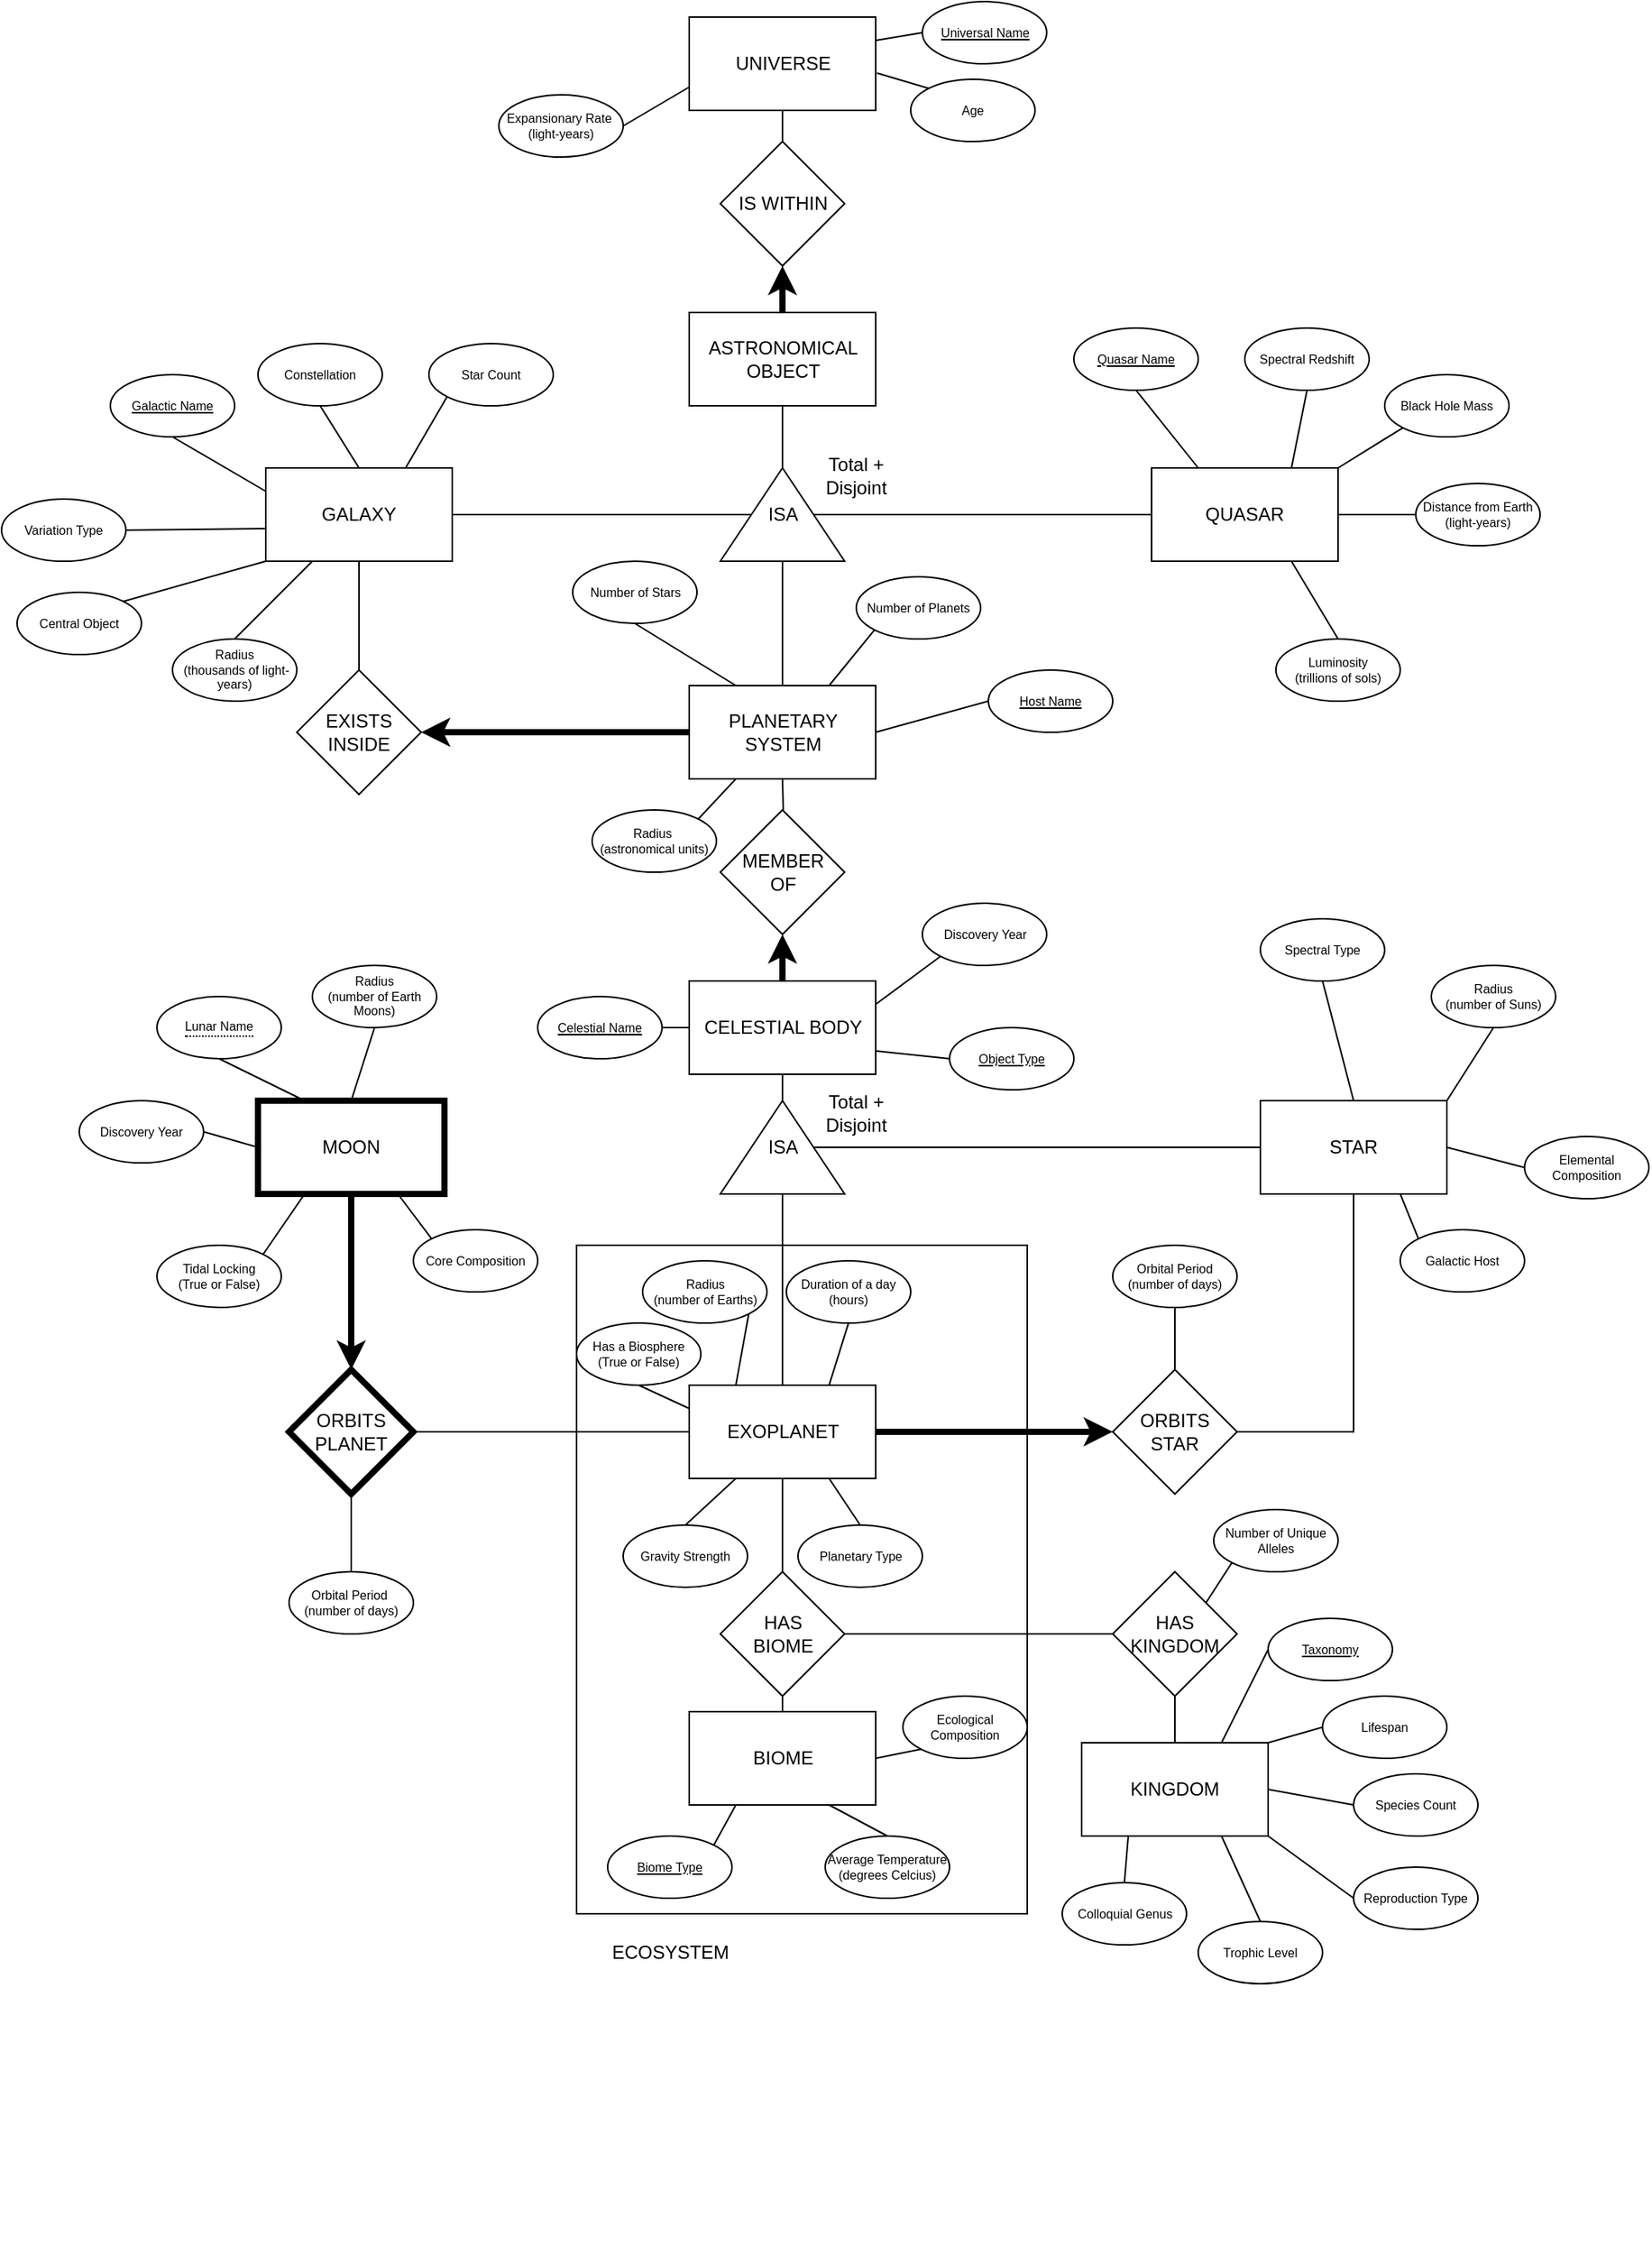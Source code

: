 <mxfile version="26.0.16">
  <diagram id="R2lEEEUBdFMjLlhIrx00" name="Page-1">
    <mxGraphModel dx="1221" dy="1168" grid="1" gridSize="10" guides="1" tooltips="1" connect="1" arrows="1" fold="1" page="1" pageScale="1" pageWidth="850" pageHeight="1100" math="0" shadow="0" extFonts="Permanent Marker^https://fonts.googleapis.com/css?family=Permanent+Marker">
      <root>
        <mxCell id="0" />
        <mxCell id="1" parent="0" />
        <mxCell id="1VaoVHeP2MTb9diUtBoy-65" value="" style="rounded=0;whiteSpace=wrap;html=1;fillColor=none;" parent="1" vertex="1">
          <mxGeometry x="440" y="800" width="290" height="430" as="geometry" />
        </mxCell>
        <mxCell id="3_3b8tCCSucJhdSfP9AF-27" value="PLANETARY SYSTEM" style="rounded=0;whiteSpace=wrap;html=1;" parent="1" vertex="1">
          <mxGeometry x="512.5" y="440" width="120" height="60" as="geometry" />
        </mxCell>
        <mxCell id="3_3b8tCCSucJhdSfP9AF-43" value="CELESTIAL BODY" style="rounded=0;whiteSpace=wrap;html=1;" parent="1" vertex="1">
          <mxGeometry x="512.5" y="630" width="120" height="60" as="geometry" />
        </mxCell>
        <mxCell id="3_3b8tCCSucJhdSfP9AF-45" value="ISA" style="triangle;whiteSpace=wrap;html=1;direction=north;" parent="1" vertex="1">
          <mxGeometry x="532.5" y="707" width="80" height="60" as="geometry" />
        </mxCell>
        <mxCell id="3_3b8tCCSucJhdSfP9AF-48" value="STAR" style="rounded=0;whiteSpace=wrap;html=1;" parent="1" vertex="1">
          <mxGeometry x="880" y="707" width="120" height="60" as="geometry" />
        </mxCell>
        <mxCell id="1VaoVHeP2MTb9diUtBoy-10" style="edgeStyle=orthogonalEdgeStyle;rounded=0;orthogonalLoop=1;jettySize=auto;html=1;exitX=1;exitY=0.5;exitDx=0;exitDy=0;entryX=0;entryY=0.5;entryDx=0;entryDy=0;strokeWidth=4;" parent="1" source="3_3b8tCCSucJhdSfP9AF-49" target="3_3b8tCCSucJhdSfP9AF-52" edge="1">
          <mxGeometry relative="1" as="geometry" />
        </mxCell>
        <mxCell id="3_3b8tCCSucJhdSfP9AF-49" value="EXOPLANET" style="rounded=0;whiteSpace=wrap;html=1;strokeWidth=1;" parent="1" vertex="1">
          <mxGeometry x="512.5" y="890" width="120" height="60" as="geometry" />
        </mxCell>
        <mxCell id="3_3b8tCCSucJhdSfP9AF-51" value="" style="endArrow=none;html=1;rounded=0;entryX=0;entryY=0.5;entryDx=0;entryDy=0;exitX=0.5;exitY=1;exitDx=0;exitDy=0;" parent="1" source="3_3b8tCCSucJhdSfP9AF-45" target="3_3b8tCCSucJhdSfP9AF-48" edge="1">
          <mxGeometry width="50" height="50" relative="1" as="geometry">
            <mxPoint x="700" y="960" as="sourcePoint" />
            <mxPoint x="370" y="880" as="targetPoint" />
            <Array as="points" />
          </mxGeometry>
        </mxCell>
        <mxCell id="3_3b8tCCSucJhdSfP9AF-52" value="ORBITS&lt;br&gt;STAR" style="rhombus;whiteSpace=wrap;html=1;strokeWidth=1;" parent="1" vertex="1">
          <mxGeometry x="785" y="880" width="80" height="80" as="geometry" />
        </mxCell>
        <mxCell id="1VaoVHeP2MTb9diUtBoy-9" style="edgeStyle=orthogonalEdgeStyle;rounded=0;orthogonalLoop=1;jettySize=auto;html=1;exitX=0.5;exitY=1;exitDx=0;exitDy=0;entryX=0.5;entryY=0;entryDx=0;entryDy=0;strokeWidth=4;" parent="1" source="3_3b8tCCSucJhdSfP9AF-55" target="3_3b8tCCSucJhdSfP9AF-57" edge="1">
          <mxGeometry relative="1" as="geometry">
            <mxPoint x="495" y="740.0" as="targetPoint" />
          </mxGeometry>
        </mxCell>
        <mxCell id="3_3b8tCCSucJhdSfP9AF-55" value="MOON" style="rounded=0;whiteSpace=wrap;html=1;strokeWidth=4;" parent="1" vertex="1">
          <mxGeometry x="235" y="707" width="120" height="60" as="geometry" />
        </mxCell>
        <mxCell id="3_3b8tCCSucJhdSfP9AF-57" value="ORBITS&lt;br&gt;PLANET" style="rhombus;whiteSpace=wrap;html=1;strokeWidth=4;" parent="1" vertex="1">
          <mxGeometry x="255" y="880" width="80" height="80" as="geometry" />
        </mxCell>
        <mxCell id="3_3b8tCCSucJhdSfP9AF-60" value="" style="endArrow=none;html=1;rounded=0;entryX=0;entryY=0.5;entryDx=0;entryDy=0;exitX=1;exitY=0.5;exitDx=0;exitDy=0;" parent="1" source="3_3b8tCCSucJhdSfP9AF-57" target="3_3b8tCCSucJhdSfP9AF-49" edge="1">
          <mxGeometry width="50" height="50" relative="1" as="geometry">
            <mxPoint x="320" y="1100" as="sourcePoint" />
            <mxPoint x="370" y="1050" as="targetPoint" />
          </mxGeometry>
        </mxCell>
        <mxCell id="3_3b8tCCSucJhdSfP9AF-74" value="BIOME" style="rounded=0;whiteSpace=wrap;html=1;" parent="1" vertex="1">
          <mxGeometry x="512.5" y="1100" width="120" height="60" as="geometry" />
        </mxCell>
        <mxCell id="3_3b8tCCSucJhdSfP9AF-75" value="HAS&lt;br&gt;BIOME" style="rhombus;whiteSpace=wrap;html=1;" parent="1" vertex="1">
          <mxGeometry x="532.5" y="1010" width="80" height="80" as="geometry" />
        </mxCell>
        <mxCell id="3_3b8tCCSucJhdSfP9AF-80" value="" style="endArrow=none;html=1;rounded=0;exitX=0.5;exitY=0;exitDx=0;exitDy=0;entryX=0.75;entryY=1;entryDx=0;entryDy=0;" parent="1" source="1VaoVHeP2MTb9diUtBoy-56" target="3_3b8tCCSucJhdSfP9AF-74" edge="1">
          <mxGeometry width="50" height="50" relative="1" as="geometry">
            <mxPoint x="575" y="1240" as="sourcePoint" />
            <mxPoint x="992.5" y="1390" as="targetPoint" />
          </mxGeometry>
        </mxCell>
        <mxCell id="3_3b8tCCSucJhdSfP9AF-87" value="KINGDOM" style="rounded=0;whiteSpace=wrap;html=1;" parent="1" vertex="1">
          <mxGeometry x="765" y="1120" width="120" height="60" as="geometry" />
        </mxCell>
        <mxCell id="3_3b8tCCSucJhdSfP9AF-108" value="&lt;font style=&quot;line-height: 100%;&quot;&gt;Number of Planets&lt;/font&gt;" style="ellipse;whiteSpace=wrap;html=1;spacing=0;fontSize=8;" parent="1" vertex="1">
          <mxGeometry x="620" y="370" width="80" height="40" as="geometry" />
        </mxCell>
        <mxCell id="3_3b8tCCSucJhdSfP9AF-109" value="&lt;font style=&quot;line-height: 100%;&quot;&gt;Number of Stars&lt;/font&gt;" style="ellipse;whiteSpace=wrap;html=1;spacing=0;fontSize=8;" parent="1" vertex="1">
          <mxGeometry x="437.5" y="360" width="80" height="40" as="geometry" />
        </mxCell>
        <mxCell id="3_3b8tCCSucJhdSfP9AF-110" value="&lt;font style=&quot;line-height: 100%;&quot;&gt;Host Name&lt;/font&gt;" style="ellipse;whiteSpace=wrap;html=1;spacing=0;fontSize=8;fontStyle=4" parent="1" vertex="1">
          <mxGeometry x="705" y="430" width="80" height="40" as="geometry" />
        </mxCell>
        <mxCell id="3_3b8tCCSucJhdSfP9AF-112" value="" style="endArrow=none;html=1;rounded=0;entryX=0.5;entryY=1;entryDx=0;entryDy=0;exitX=0.25;exitY=0;exitDx=0;exitDy=0;" parent="1" source="3_3b8tCCSucJhdSfP9AF-27" target="3_3b8tCCSucJhdSfP9AF-109" edge="1">
          <mxGeometry width="50" height="50" relative="1" as="geometry">
            <mxPoint x="790" y="740" as="sourcePoint" />
            <mxPoint x="620" y="790" as="targetPoint" />
          </mxGeometry>
        </mxCell>
        <mxCell id="3_3b8tCCSucJhdSfP9AF-113" value="" style="endArrow=none;html=1;rounded=0;entryX=0;entryY=1;entryDx=0;entryDy=0;exitX=0.75;exitY=0;exitDx=0;exitDy=0;" parent="1" source="3_3b8tCCSucJhdSfP9AF-27" target="3_3b8tCCSucJhdSfP9AF-108" edge="1">
          <mxGeometry width="50" height="50" relative="1" as="geometry">
            <mxPoint x="640" y="464" as="sourcePoint" />
            <mxPoint x="620" y="790" as="targetPoint" />
          </mxGeometry>
        </mxCell>
        <mxCell id="3_3b8tCCSucJhdSfP9AF-114" value="" style="endArrow=none;html=1;rounded=0;entryX=0;entryY=0.5;entryDx=0;entryDy=0;exitX=1;exitY=0.5;exitDx=0;exitDy=0;" parent="1" source="3_3b8tCCSucJhdSfP9AF-27" target="3_3b8tCCSucJhdSfP9AF-110" edge="1">
          <mxGeometry width="50" height="50" relative="1" as="geometry">
            <mxPoint x="570" y="840" as="sourcePoint" />
            <mxPoint x="620" y="790" as="targetPoint" />
          </mxGeometry>
        </mxCell>
        <mxCell id="3_3b8tCCSucJhdSfP9AF-124" value="&lt;font style=&quot;line-height: 100%;&quot;&gt;Spectral Type&lt;/font&gt;" style="ellipse;whiteSpace=wrap;html=1;spacing=0;fontSize=8;" parent="1" vertex="1">
          <mxGeometry x="880" y="590" width="80" height="40" as="geometry" />
        </mxCell>
        <mxCell id="3_3b8tCCSucJhdSfP9AF-127" value="&lt;font style=&quot;line-height: 100%;&quot;&gt;Radius &lt;br&gt;(number of Suns)&lt;/font&gt;" style="ellipse;whiteSpace=wrap;html=1;spacing=0;fontSize=8;" parent="1" vertex="1">
          <mxGeometry x="990" y="620" width="80" height="40" as="geometry" />
        </mxCell>
        <mxCell id="3_3b8tCCSucJhdSfP9AF-130" value="" style="endArrow=none;html=1;rounded=0;entryX=0.75;entryY=1;entryDx=0;entryDy=0;exitX=0.5;exitY=0;exitDx=0;exitDy=0;" parent="1" source="1VaoVHeP2MTb9diUtBoy-26" target="3_3b8tCCSucJhdSfP9AF-49" edge="1">
          <mxGeometry width="50" height="50" relative="1" as="geometry">
            <mxPoint x="700" y="960" as="sourcePoint" />
            <mxPoint x="590" y="1120" as="targetPoint" />
            <Array as="points" />
          </mxGeometry>
        </mxCell>
        <mxCell id="3_3b8tCCSucJhdSfP9AF-134" value="&lt;font style=&quot;line-height: 100%;&quot;&gt;Radius&lt;br&gt;(number of Earths)&lt;/font&gt;" style="ellipse;whiteSpace=wrap;html=1;spacing=0;fontSize=8;" parent="1" vertex="1">
          <mxGeometry x="482.5" y="810" width="80" height="40" as="geometry" />
        </mxCell>
        <mxCell id="3_3b8tCCSucJhdSfP9AF-135" value="" style="endArrow=none;html=1;rounded=0;entryX=1;entryY=1;entryDx=0;entryDy=0;exitX=0.25;exitY=0;exitDx=0;exitDy=0;" parent="1" source="3_3b8tCCSucJhdSfP9AF-49" target="3_3b8tCCSucJhdSfP9AF-134" edge="1">
          <mxGeometry width="50" height="50" relative="1" as="geometry">
            <mxPoint x="540" y="1060" as="sourcePoint" />
            <mxPoint x="590" y="1010" as="targetPoint" />
          </mxGeometry>
        </mxCell>
        <mxCell id="3_3b8tCCSucJhdSfP9AF-137" value="" style="endArrow=none;html=1;rounded=0;entryX=0.5;entryY=0;entryDx=0;entryDy=0;exitX=0.5;exitY=1;exitDx=0;exitDy=0;" parent="1" source="3_3b8tCCSucJhdSfP9AF-57" target="1VaoVHeP2MTb9diUtBoy-53" edge="1">
          <mxGeometry width="50" height="50" relative="1" as="geometry">
            <mxPoint x="540" y="1110" as="sourcePoint" />
            <mxPoint x="295" y="830.0" as="targetPoint" />
          </mxGeometry>
        </mxCell>
        <mxCell id="3_3b8tCCSucJhdSfP9AF-139" value="" style="endArrow=none;html=1;rounded=0;exitX=0.25;exitY=0;exitDx=0;exitDy=0;entryX=0.5;entryY=1;entryDx=0;entryDy=0;" parent="1" source="3_3b8tCCSucJhdSfP9AF-55" target="1VaoVHeP2MTb9diUtBoy-43" edge="1">
          <mxGeometry width="50" height="50" relative="1" as="geometry">
            <mxPoint x="780" y="930" as="sourcePoint" />
            <mxPoint x="410" y="650" as="targetPoint" />
          </mxGeometry>
        </mxCell>
        <mxCell id="3_3b8tCCSucJhdSfP9AF-140" value="Gravity Strength" style="ellipse;whiteSpace=wrap;html=1;spacing=0;fontSize=8;fontStyle=0" parent="1" vertex="1">
          <mxGeometry x="470" y="980" width="80" height="40" as="geometry" />
        </mxCell>
        <mxCell id="3_3b8tCCSucJhdSfP9AF-146" value="&lt;u&gt;Biome Type&lt;/u&gt;" style="ellipse;whiteSpace=wrap;html=1;spacing=0;fontSize=8;" parent="1" vertex="1">
          <mxGeometry x="460" y="1180" width="80" height="40" as="geometry" />
        </mxCell>
        <mxCell id="3_3b8tCCSucJhdSfP9AF-148" value="" style="endArrow=none;html=1;rounded=0;entryX=1;entryY=0;entryDx=0;entryDy=0;exitX=0.25;exitY=1;exitDx=0;exitDy=0;" parent="1" source="3_3b8tCCSucJhdSfP9AF-74" target="3_3b8tCCSucJhdSfP9AF-146" edge="1">
          <mxGeometry width="50" height="50" relative="1" as="geometry">
            <mxPoint x="772.5" y="1290" as="sourcePoint" />
            <mxPoint x="822.5" y="1240" as="targetPoint" />
          </mxGeometry>
        </mxCell>
        <mxCell id="5NAUcizy4VVncjoelG-u-10" style="edgeStyle=orthogonalEdgeStyle;rounded=0;orthogonalLoop=1;jettySize=auto;html=1;exitX=1;exitY=0.5;exitDx=0;exitDy=0;" parent="1" edge="1">
          <mxGeometry relative="1" as="geometry">
            <mxPoint x="525" y="1440" as="targetPoint" />
            <mxPoint x="525" y="1440" as="sourcePoint" />
          </mxGeometry>
        </mxCell>
        <mxCell id="3_3b8tCCSucJhdSfP9AF-155" value="Trophic Level" style="ellipse;whiteSpace=wrap;html=1;spacing=0;fontSize=8;" parent="1" vertex="1">
          <mxGeometry x="840" y="1235" width="80" height="40" as="geometry" />
        </mxCell>
        <mxCell id="3_3b8tCCSucJhdSfP9AF-156" value="" style="endArrow=none;html=1;rounded=0;exitX=0.75;exitY=0;exitDx=0;exitDy=0;entryX=0;entryY=0.5;entryDx=0;entryDy=0;" parent="1" source="3_3b8tCCSucJhdSfP9AF-87" target="5ytQT6zgBGJg883eWHq6-3" edge="1">
          <mxGeometry width="50" height="50" relative="1" as="geometry">
            <mxPoint x="610" y="1410" as="sourcePoint" />
            <mxPoint x="695" y="1370" as="targetPoint" />
          </mxGeometry>
        </mxCell>
        <mxCell id="UXuDMvFJDcri6SYYM4VH-30" value="&lt;u&gt;Universal Name&lt;span style=&quot;color: rgba(0, 0, 0, 0); font-family: monospace; font-size: 0px; text-align: start; text-wrap-mode: nowrap;&quot;&gt;%3CmxGraphModel%3E%3Croot%3E%3CmxCell%20id%3D%220%22%2F%3E%3CmxCell%20id%3D%221%22%20parent%3D%220%22%2F%3E%3CmxCell%20id%3D%222%22%20value%3D%22%26lt%3Bfont%20style%3D%26quot%3Bline-height%3A%20100%25%3B%26quot%3B%26gt%3BSpectral%20Luminousity%26lt%3B%2Ffont%26gt%3B%22%20style%3D%22ellipse%3BwhiteSpace%3Dwrap%3Bhtml%3D1%3Bspacing%3D0%3BfontSize%3D8%3B%22%20vertex%3D%221%22%20parent%3D%221%22%3E%3CmxGeometry%20x%3D%22300%22%20y%3D%2220%22%20width%3D%2280%22%20height%3D%2240%22%20as%3D%22geometry%22%2F%3E%3C%2FmxCell%3E%3C%2Froot%3E%3C%2FmxGraphModel%3E&lt;/span&gt;&lt;/u&gt;" style="ellipse;whiteSpace=wrap;html=1;spacing=0;fontSize=8;" parent="1" vertex="1">
          <mxGeometry x="662.5" width="80" height="40" as="geometry" />
        </mxCell>
        <mxCell id="UXuDMvFJDcri6SYYM4VH-31" value="Age" style="ellipse;whiteSpace=wrap;html=1;spacing=0;fontSize=8;" parent="1" vertex="1">
          <mxGeometry x="655" y="50" width="80" height="40" as="geometry" />
        </mxCell>
        <mxCell id="UXuDMvFJDcri6SYYM4VH-60" style="edgeStyle=orthogonalEdgeStyle;rounded=0;orthogonalLoop=1;jettySize=auto;html=1;entryX=0.5;entryY=1;entryDx=0;entryDy=0;exitX=0.5;exitY=0;exitDx=0;exitDy=0;strokeWidth=4;" parent="1" source="UXuDMvFJDcri6SYYM4VH-36" target="UXuDMvFJDcri6SYYM4VH-35" edge="1">
          <mxGeometry relative="1" as="geometry">
            <mxPoint x="705" y="150" as="targetPoint" />
            <mxPoint x="705" y="120" as="sourcePoint" />
          </mxGeometry>
        </mxCell>
        <mxCell id="UXuDMvFJDcri6SYYM4VH-32" value="UNIVERSE" style="rounded=0;whiteSpace=wrap;html=1;" parent="1" vertex="1">
          <mxGeometry x="512.5" y="10" width="120" height="60" as="geometry" />
        </mxCell>
        <mxCell id="UXuDMvFJDcri6SYYM4VH-33" value="" style="endArrow=none;html=1;rounded=0;entryX=0;entryY=0.5;entryDx=0;entryDy=0;exitX=1;exitY=0.25;exitDx=0;exitDy=0;" parent="1" source="UXuDMvFJDcri6SYYM4VH-32" target="UXuDMvFJDcri6SYYM4VH-30" edge="1">
          <mxGeometry width="50" height="50" relative="1" as="geometry">
            <mxPoint x="882.5" y="140" as="sourcePoint" />
            <mxPoint x="664.5" y="24" as="targetPoint" />
          </mxGeometry>
        </mxCell>
        <mxCell id="UXuDMvFJDcri6SYYM4VH-34" value="" style="endArrow=none;html=1;rounded=0;entryX=0;entryY=0;entryDx=0;entryDy=0;exitX=1.007;exitY=0.6;exitDx=0;exitDy=0;exitPerimeter=0;" parent="1" source="UXuDMvFJDcri6SYYM4VH-32" target="UXuDMvFJDcri6SYYM4VH-31" edge="1">
          <mxGeometry width="50" height="50" relative="1" as="geometry">
            <mxPoint x="882.5" y="140" as="sourcePoint" />
            <mxPoint x="672.5" y="70" as="targetPoint" />
          </mxGeometry>
        </mxCell>
        <mxCell id="UXuDMvFJDcri6SYYM4VH-35" value="IS WITHIN" style="rhombus;whiteSpace=wrap;html=1;" parent="1" vertex="1">
          <mxGeometry x="532.5" y="90" width="80" height="80" as="geometry" />
        </mxCell>
        <mxCell id="UXuDMvFJDcri6SYYM4VH-36" value="ASTRONOMICAL OBJECT" style="rounded=0;whiteSpace=wrap;html=1;" parent="1" vertex="1">
          <mxGeometry x="512.5" y="200" width="120" height="60" as="geometry" />
        </mxCell>
        <mxCell id="UXuDMvFJDcri6SYYM4VH-38" value="QUASAR" style="rounded=0;whiteSpace=wrap;html=1;" parent="1" vertex="1">
          <mxGeometry x="810" y="300" width="120" height="60" as="geometry" />
        </mxCell>
        <mxCell id="UXuDMvFJDcri6SYYM4VH-39" value="&lt;u&gt;Quasar Name&lt;/u&gt;" style="ellipse;whiteSpace=wrap;html=1;spacing=0;fontSize=8;" parent="1" vertex="1">
          <mxGeometry x="760" y="210" width="80" height="40" as="geometry" />
        </mxCell>
        <mxCell id="UXuDMvFJDcri6SYYM4VH-40" value="Spectral Redshift" style="ellipse;whiteSpace=wrap;html=1;spacing=0;fontSize=8;" parent="1" vertex="1">
          <mxGeometry x="870" y="210" width="80" height="40" as="geometry" />
        </mxCell>
        <mxCell id="UXuDMvFJDcri6SYYM4VH-44" value="GALAXY" style="rounded=0;whiteSpace=wrap;html=1;" parent="1" vertex="1">
          <mxGeometry x="240" y="300" width="120" height="60" as="geometry" />
        </mxCell>
        <mxCell id="UXuDMvFJDcri6SYYM4VH-46" value="&lt;u&gt;Galactic Name&lt;span style=&quot;color: rgba(0, 0, 0, 0); font-family: monospace; font-size: 0px; text-align: start; text-wrap-mode: nowrap;&quot;&gt;%3CmxGraphModel%3E%3Croot%3E%3CmxCell%20id%3D%220%22%2F%3E%3CmxCell%20id%3D%221%22%20parent%3D%220%22%2F%3E%3CmxCell%20id%3D%222%22%20value%3D%22%26lt%3Bfont%20style%3D%26quot%3Bline-height%3A%20100%25%3B%26quot%3B%26gt%3BSpectral%20Luminousity%26lt%3B%2Ffont%26gt%3B%22%20style%3D%22ellipse%3BwhiteSpace%3Dwrap%3Bhtml%3D1%3Bspacing%3D0%3BfontSize%3D8%3B%22%20vertex%3D%221%22%20parent%3D%221%22%3E%3CmxGeometry%20x%3D%22300%22%20y%3D%2220%22%20width%3D%2280%22%20height%3D%2240%22%20as%3D%22geometry%22%2F%3E%3C%2FmxCell%3E%3C%2Froot%3E%3C%2FmxGraphModel%3E&lt;/span&gt;&lt;/u&gt;" style="ellipse;whiteSpace=wrap;html=1;spacing=0;fontSize=8;" parent="1" vertex="1">
          <mxGeometry x="140" y="240" width="80" height="40" as="geometry" />
        </mxCell>
        <mxCell id="UXuDMvFJDcri6SYYM4VH-47" value="Variation Type" style="ellipse;whiteSpace=wrap;html=1;spacing=0;fontSize=8;" parent="1" vertex="1">
          <mxGeometry x="70" y="320" width="80" height="40" as="geometry" />
        </mxCell>
        <mxCell id="UXuDMvFJDcri6SYYM4VH-48" value="" style="endArrow=none;html=1;rounded=0;entryX=0.5;entryY=1;entryDx=0;entryDy=0;exitX=0;exitY=0.25;exitDx=0;exitDy=0;" parent="1" source="UXuDMvFJDcri6SYYM4VH-44" target="UXuDMvFJDcri6SYYM4VH-46" edge="1">
          <mxGeometry width="50" height="50" relative="1" as="geometry">
            <mxPoint x="170" y="530" as="sourcePoint" />
            <mxPoint x="220" y="480" as="targetPoint" />
          </mxGeometry>
        </mxCell>
        <mxCell id="UXuDMvFJDcri6SYYM4VH-49" value="" style="endArrow=none;html=1;rounded=0;entryX=1;entryY=0.5;entryDx=0;entryDy=0;exitX=-0.005;exitY=0.649;exitDx=0;exitDy=0;exitPerimeter=0;" parent="1" source="UXuDMvFJDcri6SYYM4VH-44" target="UXuDMvFJDcri6SYYM4VH-47" edge="1">
          <mxGeometry width="50" height="50" relative="1" as="geometry">
            <mxPoint x="170" y="530" as="sourcePoint" />
            <mxPoint x="220" y="480" as="targetPoint" />
          </mxGeometry>
        </mxCell>
        <mxCell id="UXuDMvFJDcri6SYYM4VH-51" value="" style="endArrow=none;html=1;rounded=0;entryX=0.5;entryY=1;entryDx=0;entryDy=0;exitX=0.25;exitY=0;exitDx=0;exitDy=0;" parent="1" source="UXuDMvFJDcri6SYYM4VH-38" target="UXuDMvFJDcri6SYYM4VH-39" edge="1">
          <mxGeometry relative="1" as="geometry">
            <mxPoint x="870" y="430" as="sourcePoint" />
            <mxPoint x="930" y="420" as="targetPoint" />
          </mxGeometry>
        </mxCell>
        <mxCell id="UXuDMvFJDcri6SYYM4VH-52" value="" style="endArrow=none;html=1;rounded=0;entryX=0.5;entryY=1;entryDx=0;entryDy=0;exitX=0.75;exitY=0;exitDx=0;exitDy=0;" parent="1" source="UXuDMvFJDcri6SYYM4VH-38" target="UXuDMvFJDcri6SYYM4VH-40" edge="1">
          <mxGeometry relative="1" as="geometry">
            <mxPoint x="880" y="440" as="sourcePoint" />
            <mxPoint x="880" y="410" as="targetPoint" />
            <Array as="points" />
          </mxGeometry>
        </mxCell>
        <mxCell id="UXuDMvFJDcri6SYYM4VH-54" value="" style="endArrow=none;html=1;rounded=0;entryX=0.5;entryY=1;entryDx=0;entryDy=0;exitX=1;exitY=0.5;exitDx=0;exitDy=0;" parent="1" source="UXuDMvFJDcri6SYYM4VH-44" edge="1">
          <mxGeometry relative="1" as="geometry">
            <mxPoint x="960" y="450" as="sourcePoint" />
            <mxPoint x="592.5" y="330" as="targetPoint" />
          </mxGeometry>
        </mxCell>
        <mxCell id="UXuDMvFJDcri6SYYM4VH-55" value="" style="endArrow=none;html=1;rounded=0;entryX=0.5;entryY=0;entryDx=0;entryDy=0;exitX=0;exitY=0.5;exitDx=0;exitDy=0;" parent="1" target="3_3b8tCCSucJhdSfP9AF-27" edge="1">
          <mxGeometry relative="1" as="geometry">
            <mxPoint x="572.5" y="360" as="sourcePoint" />
            <mxPoint x="570" y="410" as="targetPoint" />
          </mxGeometry>
        </mxCell>
        <mxCell id="UXuDMvFJDcri6SYYM4VH-56" value="" style="endArrow=none;html=1;rounded=0;entryX=0.5;entryY=0;entryDx=0;entryDy=0;exitX=0;exitY=0.5;exitDx=0;exitDy=0;" parent="1" edge="1">
          <mxGeometry relative="1" as="geometry">
            <mxPoint x="572.5" y="360" as="sourcePoint" />
            <mxPoint x="552.5" y="330" as="targetPoint" />
          </mxGeometry>
        </mxCell>
        <mxCell id="UXuDMvFJDcri6SYYM4VH-57" value="" style="endArrow=none;html=1;rounded=0;entryX=0.5;entryY=1;entryDx=0;entryDy=0;exitX=1;exitY=0.5;exitDx=0;exitDy=0;" parent="1" target="UXuDMvFJDcri6SYYM4VH-36" edge="1">
          <mxGeometry relative="1" as="geometry">
            <mxPoint x="572.5" y="300" as="sourcePoint" />
            <mxPoint x="990" y="450" as="targetPoint" />
          </mxGeometry>
        </mxCell>
        <mxCell id="UXuDMvFJDcri6SYYM4VH-58" value="EXISTS INSIDE" style="rhombus;whiteSpace=wrap;html=1;" parent="1" vertex="1">
          <mxGeometry x="260" y="430" width="80" height="80" as="geometry" />
        </mxCell>
        <mxCell id="UXuDMvFJDcri6SYYM4VH-63" value="" style="endArrow=none;html=1;rounded=0;exitX=0.5;exitY=1;exitDx=0;exitDy=0;" parent="1" source="3_3b8tCCSucJhdSfP9AF-27" edge="1">
          <mxGeometry width="50" height="50" relative="1" as="geometry">
            <mxPoint x="525" y="540" as="sourcePoint" />
            <mxPoint x="573" y="520" as="targetPoint" />
          </mxGeometry>
        </mxCell>
        <mxCell id="UXuDMvFJDcri6SYYM4VH-64" value="MEMBER&lt;br&gt;OF" style="rhombus;whiteSpace=wrap;html=1;" parent="1" vertex="1">
          <mxGeometry x="532.5" y="520" width="80" height="80" as="geometry" />
        </mxCell>
        <mxCell id="UXuDMvFJDcri6SYYM4VH-67" value="" style="endArrow=none;html=1;rounded=0;entryX=0;entryY=0.5;entryDx=0;entryDy=0;" parent="1" source="3_3b8tCCSucJhdSfP9AF-49" target="3_3b8tCCSucJhdSfP9AF-45" edge="1">
          <mxGeometry width="50" height="50" relative="1" as="geometry">
            <mxPoint x="340" y="790" as="sourcePoint" />
            <mxPoint x="570" y="800" as="targetPoint" />
          </mxGeometry>
        </mxCell>
        <mxCell id="UXuDMvFJDcri6SYYM4VH-68" value="" style="endArrow=none;html=1;rounded=0;entryX=0.5;entryY=1;entryDx=0;entryDy=0;" parent="1" source="3_3b8tCCSucJhdSfP9AF-45" target="3_3b8tCCSucJhdSfP9AF-43" edge="1">
          <mxGeometry width="50" height="50" relative="1" as="geometry">
            <mxPoint x="573" y="740" as="sourcePoint" />
            <mxPoint x="620" y="690" as="targetPoint" />
          </mxGeometry>
        </mxCell>
        <mxCell id="UXuDMvFJDcri6SYYM4VH-72" value="" style="endArrow=none;html=1;rounded=0;entryX=0.5;entryY=1;entryDx=0;entryDy=0;exitX=0.5;exitY=0;exitDx=0;exitDy=0;" parent="1" source="3_3b8tCCSucJhdSfP9AF-48" target="3_3b8tCCSucJhdSfP9AF-124" edge="1">
          <mxGeometry width="50" height="50" relative="1" as="geometry">
            <mxPoint x="940" y="760" as="sourcePoint" />
            <mxPoint x="1080" y="840" as="targetPoint" />
          </mxGeometry>
        </mxCell>
        <mxCell id="UXuDMvFJDcri6SYYM4VH-73" value="" style="endArrow=none;html=1;rounded=0;entryX=0.5;entryY=1;entryDx=0;entryDy=0;exitX=1;exitY=0;exitDx=0;exitDy=0;" parent="1" source="3_3b8tCCSucJhdSfP9AF-48" target="3_3b8tCCSucJhdSfP9AF-127" edge="1">
          <mxGeometry width="50" height="50" relative="1" as="geometry">
            <mxPoint x="1000" y="888" as="sourcePoint" />
            <mxPoint x="1090" y="850" as="targetPoint" />
          </mxGeometry>
        </mxCell>
        <mxCell id="yWUS_omm38bZTp-P1tU6-4" value="" style="endArrow=none;html=1;rounded=0;entryX=0.5;entryY=1;entryDx=0;entryDy=0;strokeWidth=1;endSize=2;exitX=1;exitY=0.5;exitDx=0;exitDy=0;" parent="1" source="3_3b8tCCSucJhdSfP9AF-52" target="3_3b8tCCSucJhdSfP9AF-48" edge="1">
          <mxGeometry width="50" height="50" relative="1" as="geometry">
            <mxPoint x="900" y="940" as="sourcePoint" />
            <mxPoint x="1020" y="919.79" as="targetPoint" />
            <Array as="points">
              <mxPoint x="940" y="920" />
            </Array>
          </mxGeometry>
        </mxCell>
        <mxCell id="yWUS_omm38bZTp-P1tU6-6" value="" style="endArrow=none;html=1;rounded=0;entryX=0.5;entryY=0;entryDx=0;entryDy=0;strokeWidth=4;endSize=2;exitX=0.5;exitY=1;exitDx=0;exitDy=0;startArrow=classic;startFill=1;" parent="1" source="UXuDMvFJDcri6SYYM4VH-64" target="3_3b8tCCSucJhdSfP9AF-43" edge="1">
          <mxGeometry width="50" height="50" relative="1" as="geometry">
            <mxPoint x="560" y="600" as="sourcePoint" />
            <mxPoint x="290" y="1158" as="targetPoint" />
          </mxGeometry>
        </mxCell>
        <mxCell id="yWUS_omm38bZTp-P1tU6-11" style="edgeStyle=orthogonalEdgeStyle;rounded=0;orthogonalLoop=1;jettySize=auto;html=1;exitX=0.5;exitY=1;exitDx=0;exitDy=0;" parent="1" source="UXuDMvFJDcri6SYYM4VH-47" target="UXuDMvFJDcri6SYYM4VH-47" edge="1">
          <mxGeometry relative="1" as="geometry" />
        </mxCell>
        <mxCell id="5NAUcizy4VVncjoelG-u-2" value="" style="endArrow=none;html=1;rounded=0;entryX=0.5;entryY=0;entryDx=0;entryDy=0;exitX=0;exitY=0.5;exitDx=0;exitDy=0;" parent="1" source="UXuDMvFJDcri6SYYM4VH-38" edge="1">
          <mxGeometry relative="1" as="geometry">
            <mxPoint x="880" y="330" as="sourcePoint" />
            <mxPoint x="552.5" y="330" as="targetPoint" />
          </mxGeometry>
        </mxCell>
        <mxCell id="5NAUcizy4VVncjoelG-u-3" value="ISA" style="triangle;whiteSpace=wrap;html=1;direction=north;" parent="1" vertex="1">
          <mxGeometry x="532.5" y="300" width="80" height="60" as="geometry" />
        </mxCell>
        <mxCell id="5NAUcizy4VVncjoelG-u-4" value="Total + Disjoint" style="text;html=1;align=center;verticalAlign=middle;whiteSpace=wrap;rounded=0;" parent="1" vertex="1">
          <mxGeometry x="590" y="700" width="60" height="30" as="geometry" />
        </mxCell>
        <mxCell id="5NAUcizy4VVncjoelG-u-5" value="Total + Disjoint" style="text;html=1;align=center;verticalAlign=middle;whiteSpace=wrap;rounded=0;" parent="1" vertex="1">
          <mxGeometry x="590" y="290" width="60" height="30" as="geometry" />
        </mxCell>
        <mxCell id="5NAUcizy4VVncjoelG-u-8" value="" style="endArrow=none;html=1;rounded=0;entryX=0.25;entryY=1;entryDx=0;entryDy=0;exitX=0.5;exitY=0;exitDx=0;exitDy=0;" parent="1" source="3_3b8tCCSucJhdSfP9AF-140" target="3_3b8tCCSucJhdSfP9AF-49" edge="1">
          <mxGeometry width="50" height="50" relative="1" as="geometry">
            <mxPoint x="500" y="1020" as="sourcePoint" />
            <mxPoint x="550" y="970" as="targetPoint" />
          </mxGeometry>
        </mxCell>
        <mxCell id="5ytQT6zgBGJg883eWHq6-3" value="&lt;u&gt;Taxonomy&lt;/u&gt;" style="ellipse;whiteSpace=wrap;html=1;spacing=0;fontSize=8;" parent="1" vertex="1">
          <mxGeometry x="885" y="1040" width="80" height="40" as="geometry" />
        </mxCell>
        <mxCell id="5ytQT6zgBGJg883eWHq6-4" value="Colloquial Genus" style="ellipse;whiteSpace=wrap;html=1;spacing=0;fontSize=8;" parent="1" vertex="1">
          <mxGeometry x="752.5" y="1210" width="80" height="40" as="geometry" />
        </mxCell>
        <mxCell id="5ytQT6zgBGJg883eWHq6-5" value="" style="endArrow=none;html=1;rounded=0;entryX=0.25;entryY=1;entryDx=0;entryDy=0;exitX=0.5;exitY=0;exitDx=0;exitDy=0;" parent="1" source="5ytQT6zgBGJg883eWHq6-4" target="3_3b8tCCSucJhdSfP9AF-87" edge="1">
          <mxGeometry width="50" height="50" relative="1" as="geometry">
            <mxPoint x="567.5" y="1460" as="sourcePoint" />
            <mxPoint x="745" y="1520" as="targetPoint" />
          </mxGeometry>
        </mxCell>
        <mxCell id="5ytQT6zgBGJg883eWHq6-6" value="" style="endArrow=none;html=1;rounded=0;entryX=0.75;entryY=1;entryDx=0;entryDy=0;exitX=0.5;exitY=0;exitDx=0;exitDy=0;" parent="1" source="3_3b8tCCSucJhdSfP9AF-155" target="3_3b8tCCSucJhdSfP9AF-87" edge="1">
          <mxGeometry width="50" height="50" relative="1" as="geometry">
            <mxPoint x="695" y="1570" as="sourcePoint" />
            <mxPoint x="745" y="1520" as="targetPoint" />
          </mxGeometry>
        </mxCell>
        <mxCell id="1VaoVHeP2MTb9diUtBoy-1" value="" style="endArrow=classic;html=1;rounded=0;exitX=0;exitY=0.5;exitDx=0;exitDy=0;strokeWidth=4;entryX=1;entryY=0.5;entryDx=0;entryDy=0;" parent="1" source="3_3b8tCCSucJhdSfP9AF-27" target="UXuDMvFJDcri6SYYM4VH-58" edge="1">
          <mxGeometry width="50" height="50" relative="1" as="geometry">
            <mxPoint x="510" y="410" as="sourcePoint" />
            <mxPoint x="310" y="470" as="targetPoint" />
          </mxGeometry>
        </mxCell>
        <mxCell id="1VaoVHeP2MTb9diUtBoy-5" value="" style="endArrow=none;html=1;rounded=0;exitX=0.5;exitY=0;exitDx=0;exitDy=0;entryX=0.5;entryY=1;entryDx=0;entryDy=0;" parent="1" source="UXuDMvFJDcri6SYYM4VH-58" target="UXuDMvFJDcri6SYYM4VH-44" edge="1">
          <mxGeometry width="50" height="50" relative="1" as="geometry">
            <mxPoint x="580" y="410" as="sourcePoint" />
            <mxPoint x="630" y="360" as="targetPoint" />
          </mxGeometry>
        </mxCell>
        <mxCell id="1VaoVHeP2MTb9diUtBoy-7" value="" style="endArrow=none;html=1;rounded=0;entryX=0.5;entryY=1;entryDx=0;entryDy=0;exitX=0.5;exitY=0;exitDx=0;exitDy=0;" parent="1" source="UXuDMvFJDcri6SYYM4VH-35" target="UXuDMvFJDcri6SYYM4VH-32" edge="1">
          <mxGeometry width="50" height="50" relative="1" as="geometry">
            <mxPoint x="573" y="100" as="sourcePoint" />
            <mxPoint x="630" y="140" as="targetPoint" />
          </mxGeometry>
        </mxCell>
        <mxCell id="1VaoVHeP2MTb9diUtBoy-11" value="" style="endArrow=none;html=1;rounded=0;entryX=0.5;entryY=1;entryDx=0;entryDy=0;exitX=0.5;exitY=0;exitDx=0;exitDy=0;" parent="1" source="3_3b8tCCSucJhdSfP9AF-75" target="3_3b8tCCSucJhdSfP9AF-49" edge="1">
          <mxGeometry width="50" height="50" relative="1" as="geometry">
            <mxPoint x="470" y="1140" as="sourcePoint" />
            <mxPoint x="520" y="1090" as="targetPoint" />
          </mxGeometry>
        </mxCell>
        <mxCell id="1VaoVHeP2MTb9diUtBoy-12" value="&lt;font style=&quot;line-height: 100%;&quot;&gt;Orbital Period&lt;br&gt;(number of days)&lt;/font&gt;" style="ellipse;whiteSpace=wrap;html=1;spacing=0;fontSize=8;" parent="1" vertex="1">
          <mxGeometry x="785" y="800" width="80" height="40" as="geometry" />
        </mxCell>
        <mxCell id="1VaoVHeP2MTb9diUtBoy-13" value="" style="endArrow=none;html=1;rounded=0;entryX=0.5;entryY=1;entryDx=0;entryDy=0;exitX=0.5;exitY=0;exitDx=0;exitDy=0;" parent="1" source="3_3b8tCCSucJhdSfP9AF-52" target="1VaoVHeP2MTb9diUtBoy-12" edge="1">
          <mxGeometry width="50" height="50" relative="1" as="geometry">
            <mxPoint x="660" y="810" as="sourcePoint" />
            <mxPoint x="710" y="760" as="targetPoint" />
          </mxGeometry>
        </mxCell>
        <mxCell id="1VaoVHeP2MTb9diUtBoy-14" value="&lt;font style=&quot;line-height: 100%;&quot;&gt;Duration of a day (hours)&lt;/font&gt;" style="ellipse;whiteSpace=wrap;html=1;spacing=0;fontSize=8;" parent="1" vertex="1">
          <mxGeometry x="575" y="810" width="80" height="40" as="geometry" />
        </mxCell>
        <mxCell id="1VaoVHeP2MTb9diUtBoy-16" value="" style="endArrow=none;html=1;rounded=0;entryX=0.5;entryY=1;entryDx=0;entryDy=0;exitX=0.75;exitY=0;exitDx=0;exitDy=0;" parent="1" source="3_3b8tCCSucJhdSfP9AF-49" target="1VaoVHeP2MTb9diUtBoy-14" edge="1">
          <mxGeometry width="50" height="50" relative="1" as="geometry">
            <mxPoint x="660" y="810" as="sourcePoint" />
            <mxPoint x="710" y="760" as="targetPoint" />
          </mxGeometry>
        </mxCell>
        <mxCell id="1VaoVHeP2MTb9diUtBoy-18" value="&lt;font style=&quot;line-height: 100%;&quot;&gt;Elemental Composition&lt;/font&gt;" style="ellipse;whiteSpace=wrap;html=1;spacing=0;fontSize=8;" parent="1" vertex="1">
          <mxGeometry x="1050" y="730" width="80" height="40" as="geometry" />
        </mxCell>
        <mxCell id="1VaoVHeP2MTb9diUtBoy-19" value="" style="endArrow=none;html=1;rounded=0;entryX=0;entryY=0.5;entryDx=0;entryDy=0;exitX=1;exitY=0.5;exitDx=0;exitDy=0;" parent="1" source="3_3b8tCCSucJhdSfP9AF-48" target="1VaoVHeP2MTb9diUtBoy-18" edge="1">
          <mxGeometry width="50" height="50" relative="1" as="geometry">
            <mxPoint x="660" y="700" as="sourcePoint" />
            <mxPoint x="710" y="650" as="targetPoint" />
          </mxGeometry>
        </mxCell>
        <mxCell id="1VaoVHeP2MTb9diUtBoy-20" value="&lt;font style=&quot;line-height: 100%;&quot;&gt;Radius&lt;br&gt;(number of Earth Moons)&lt;/font&gt;" style="ellipse;whiteSpace=wrap;html=1;spacing=0;fontSize=8;" parent="1" vertex="1">
          <mxGeometry x="270" y="620" width="80" height="40" as="geometry" />
        </mxCell>
        <mxCell id="1VaoVHeP2MTb9diUtBoy-21" value="" style="endArrow=none;html=1;rounded=0;entryX=0.5;entryY=1;entryDx=0;entryDy=0;exitX=0.5;exitY=0;exitDx=0;exitDy=0;" parent="1" source="3_3b8tCCSucJhdSfP9AF-55" target="1VaoVHeP2MTb9diUtBoy-20" edge="1">
          <mxGeometry width="50" height="50" relative="1" as="geometry">
            <mxPoint x="340" y="720" as="sourcePoint" />
            <mxPoint x="440" y="630" as="targetPoint" />
          </mxGeometry>
        </mxCell>
        <mxCell id="1VaoVHeP2MTb9diUtBoy-22" value="&lt;font style=&quot;line-height: 100%;&quot;&gt;Tidal Locking &lt;br&gt;(True or False)&lt;/font&gt;" style="ellipse;whiteSpace=wrap;html=1;spacing=0;fontSize=8;" parent="1" vertex="1">
          <mxGeometry x="170" y="800" width="80" height="40" as="geometry" />
        </mxCell>
        <mxCell id="1VaoVHeP2MTb9diUtBoy-23" value="" style="endArrow=none;html=1;rounded=0;entryX=0.25;entryY=1;entryDx=0;entryDy=0;exitX=1;exitY=0;exitDx=0;exitDy=0;" parent="1" source="1VaoVHeP2MTb9diUtBoy-22" target="3_3b8tCCSucJhdSfP9AF-55" edge="1">
          <mxGeometry width="50" height="50" relative="1" as="geometry">
            <mxPoint x="300" y="820" as="sourcePoint" />
            <mxPoint x="299.75" y="790" as="targetPoint" />
          </mxGeometry>
        </mxCell>
        <mxCell id="1VaoVHeP2MTb9diUtBoy-24" value="&lt;font style=&quot;line-height: 100%;&quot;&gt;Core Composition&lt;/font&gt;" style="ellipse;whiteSpace=wrap;html=1;spacing=0;fontSize=8;" parent="1" vertex="1">
          <mxGeometry x="335" y="790" width="80" height="40" as="geometry" />
        </mxCell>
        <mxCell id="1VaoVHeP2MTb9diUtBoy-25" value="" style="endArrow=none;html=1;rounded=0;entryX=0.75;entryY=1;entryDx=0;entryDy=0;exitX=0;exitY=0;exitDx=0;exitDy=0;" parent="1" source="1VaoVHeP2MTb9diUtBoy-24" target="3_3b8tCCSucJhdSfP9AF-55" edge="1">
          <mxGeometry width="50" height="50" relative="1" as="geometry">
            <mxPoint x="310" y="830" as="sourcePoint" />
            <mxPoint x="310" y="780" as="targetPoint" />
          </mxGeometry>
        </mxCell>
        <mxCell id="1VaoVHeP2MTb9diUtBoy-26" value="Planetary Type" style="ellipse;whiteSpace=wrap;html=1;spacing=0;fontSize=8;fontStyle=0" parent="1" vertex="1">
          <mxGeometry x="582.5" y="980" width="80" height="40" as="geometry" />
        </mxCell>
        <mxCell id="1VaoVHeP2MTb9diUtBoy-27" value="Ecological Composition" style="ellipse;whiteSpace=wrap;html=1;spacing=0;fontSize=8;" parent="1" vertex="1">
          <mxGeometry x="650" y="1090" width="80" height="40" as="geometry" />
        </mxCell>
        <mxCell id="1VaoVHeP2MTb9diUtBoy-28" value="" style="endArrow=none;html=1;rounded=0;entryX=0;entryY=1;entryDx=0;entryDy=0;exitX=1;exitY=0.5;exitDx=0;exitDy=0;" parent="1" source="3_3b8tCCSucJhdSfP9AF-74" target="1VaoVHeP2MTb9diUtBoy-27" edge="1">
          <mxGeometry width="50" height="50" relative="1" as="geometry">
            <mxPoint x="702.5" y="1230" as="sourcePoint" />
            <mxPoint x="752.5" y="1180" as="targetPoint" />
          </mxGeometry>
        </mxCell>
        <mxCell id="1VaoVHeP2MTb9diUtBoy-29" value="Expansionary Rate&amp;nbsp;&lt;br&gt;(light-years)" style="ellipse;whiteSpace=wrap;html=1;spacing=0;fontSize=8;" parent="1" vertex="1">
          <mxGeometry x="390" y="60" width="80" height="40" as="geometry" />
        </mxCell>
        <mxCell id="1VaoVHeP2MTb9diUtBoy-30" value="" style="endArrow=none;html=1;rounded=0;entryX=0;entryY=0.75;entryDx=0;entryDy=0;exitX=1;exitY=0.5;exitDx=0;exitDy=0;" parent="1" source="1VaoVHeP2MTb9diUtBoy-29" target="UXuDMvFJDcri6SYYM4VH-32" edge="1">
          <mxGeometry width="50" height="50" relative="1" as="geometry">
            <mxPoint x="580" y="200" as="sourcePoint" />
            <mxPoint x="630" y="150" as="targetPoint" />
          </mxGeometry>
        </mxCell>
        <mxCell id="1VaoVHeP2MTb9diUtBoy-31" value="Radius&lt;br&gt;&amp;nbsp;(thousands of light-years)" style="ellipse;whiteSpace=wrap;html=1;spacing=0;fontSize=8;" parent="1" vertex="1">
          <mxGeometry x="180" y="410" width="80" height="40" as="geometry" />
        </mxCell>
        <mxCell id="1VaoVHeP2MTb9diUtBoy-33" value="" style="endArrow=none;html=1;rounded=0;exitX=0.5;exitY=0;exitDx=0;exitDy=0;entryX=0.25;entryY=1;entryDx=0;entryDy=0;" parent="1" source="1VaoVHeP2MTb9diUtBoy-31" target="UXuDMvFJDcri6SYYM4VH-44" edge="1">
          <mxGeometry width="50" height="50" relative="1" as="geometry">
            <mxPoint x="280" y="370" as="sourcePoint" />
            <mxPoint x="330" y="320" as="targetPoint" />
          </mxGeometry>
        </mxCell>
        <mxCell id="1VaoVHeP2MTb9diUtBoy-34" value="Constellation" style="ellipse;whiteSpace=wrap;html=1;spacing=0;fontSize=8;" parent="1" vertex="1">
          <mxGeometry x="235" y="220" width="80" height="40" as="geometry" />
        </mxCell>
        <mxCell id="1VaoVHeP2MTb9diUtBoy-35" value="" style="endArrow=none;html=1;rounded=0;entryX=0.5;entryY=1;entryDx=0;entryDy=0;exitX=0.5;exitY=0;exitDx=0;exitDy=0;" parent="1" source="UXuDMvFJDcri6SYYM4VH-44" target="1VaoVHeP2MTb9diUtBoy-34" edge="1">
          <mxGeometry width="50" height="50" relative="1" as="geometry">
            <mxPoint x="250" y="325" as="sourcePoint" />
            <mxPoint x="190" y="290" as="targetPoint" />
          </mxGeometry>
        </mxCell>
        <mxCell id="1VaoVHeP2MTb9diUtBoy-36" value="Distance from Earth&lt;br&gt;(light-years)" style="ellipse;whiteSpace=wrap;html=1;spacing=0;fontSize=8;" parent="1" vertex="1">
          <mxGeometry x="980" y="310" width="80" height="40" as="geometry" />
        </mxCell>
        <mxCell id="1VaoVHeP2MTb9diUtBoy-37" value="" style="endArrow=none;html=1;rounded=0;entryX=0;entryY=0.5;entryDx=0;entryDy=0;exitX=1;exitY=0.5;exitDx=0;exitDy=0;" parent="1" source="UXuDMvFJDcri6SYYM4VH-38" target="1VaoVHeP2MTb9diUtBoy-36" edge="1">
          <mxGeometry relative="1" as="geometry">
            <mxPoint x="910" y="310" as="sourcePoint" />
            <mxPoint x="920" y="260" as="targetPoint" />
            <Array as="points" />
          </mxGeometry>
        </mxCell>
        <mxCell id="1VaoVHeP2MTb9diUtBoy-38" value="Luminosity&lt;br&gt;(trillions of sols)" style="ellipse;whiteSpace=wrap;html=1;spacing=0;fontSize=8;" parent="1" vertex="1">
          <mxGeometry x="890" y="410" width="80" height="40" as="geometry" />
        </mxCell>
        <mxCell id="1VaoVHeP2MTb9diUtBoy-39" value="" style="endArrow=none;html=1;rounded=0;entryX=0.5;entryY=0;entryDx=0;entryDy=0;exitX=0.75;exitY=1;exitDx=0;exitDy=0;" parent="1" source="UXuDMvFJDcri6SYYM4VH-38" target="1VaoVHeP2MTb9diUtBoy-38" edge="1">
          <mxGeometry relative="1" as="geometry">
            <mxPoint x="940" y="340" as="sourcePoint" />
            <mxPoint x="990" y="340" as="targetPoint" />
            <Array as="points" />
          </mxGeometry>
        </mxCell>
        <mxCell id="1VaoVHeP2MTb9diUtBoy-43" value="&lt;div style=&quot;border-bottom: 1px dotted black;&quot;&gt;Lunar Name&lt;/div&gt;" style="ellipse;whiteSpace=wrap;html=1;spacing=0;fontSize=8;" parent="1" vertex="1">
          <mxGeometry x="170" y="640" width="80" height="40" as="geometry" />
        </mxCell>
        <mxCell id="1VaoVHeP2MTb9diUtBoy-45" value="&lt;font style=&quot;line-height: 100%;&quot;&gt;Radius&amp;nbsp;&lt;br&gt;(astronomical units)&lt;/font&gt;" style="ellipse;whiteSpace=wrap;html=1;spacing=0;fontSize=8;" parent="1" vertex="1">
          <mxGeometry x="450" y="520" width="80" height="40" as="geometry" />
        </mxCell>
        <mxCell id="1VaoVHeP2MTb9diUtBoy-46" value="" style="endArrow=none;html=1;rounded=0;exitX=1;exitY=0;exitDx=0;exitDy=0;entryX=0.25;entryY=1;entryDx=0;entryDy=0;" parent="1" source="1VaoVHeP2MTb9diUtBoy-45" target="3_3b8tCCSucJhdSfP9AF-27" edge="1">
          <mxGeometry width="50" height="50" relative="1" as="geometry">
            <mxPoint x="540" y="580" as="sourcePoint" />
            <mxPoint x="590" y="530" as="targetPoint" />
          </mxGeometry>
        </mxCell>
        <mxCell id="1VaoVHeP2MTb9diUtBoy-52" value="" style="endArrow=none;html=1;rounded=0;entryX=0;entryY=0;entryDx=0;entryDy=0;exitX=0.75;exitY=1;exitDx=0;exitDy=0;" parent="1" source="3_3b8tCCSucJhdSfP9AF-48" target="iLbKqsB4IGKukoz0OzzT-16" edge="1">
          <mxGeometry width="50" height="50" relative="1" as="geometry">
            <mxPoint x="477.5" y="620" as="sourcePoint" />
            <mxPoint x="388.75" y="670" as="targetPoint" />
          </mxGeometry>
        </mxCell>
        <mxCell id="1VaoVHeP2MTb9diUtBoy-53" value="&lt;font style=&quot;line-height: 100%;&quot;&gt;Orbital Period&amp;nbsp;&lt;br&gt;(number of days)&lt;/font&gt;" style="ellipse;whiteSpace=wrap;html=1;spacing=0;fontSize=8;" parent="1" vertex="1">
          <mxGeometry x="255" y="1010" width="80" height="40" as="geometry" />
        </mxCell>
        <mxCell id="1VaoVHeP2MTb9diUtBoy-56" value="Average Temperature&lt;br&gt;(degrees Celcius)" style="ellipse;whiteSpace=wrap;html=1;spacing=0;fontSize=8;" parent="1" vertex="1">
          <mxGeometry x="600" y="1180" width="80" height="40" as="geometry" />
        </mxCell>
        <mxCell id="1VaoVHeP2MTb9diUtBoy-58" value="" style="endArrow=none;html=1;rounded=0;exitX=0.5;exitY=0;exitDx=0;exitDy=0;entryX=0.5;entryY=1;entryDx=0;entryDy=0;" parent="1" source="3_3b8tCCSucJhdSfP9AF-87" target="1VaoVHeP2MTb9diUtBoy-62" edge="1">
          <mxGeometry width="50" height="50" relative="1" as="geometry">
            <mxPoint x="124.25" y="1350" as="sourcePoint" />
            <mxPoint x="179.25" y="1320" as="targetPoint" />
          </mxGeometry>
        </mxCell>
        <mxCell id="1VaoVHeP2MTb9diUtBoy-62" value="HAS&lt;br&gt;KINGDOM" style="rhombus;whiteSpace=wrap;html=1;" parent="1" vertex="1">
          <mxGeometry x="785" y="1010" width="80" height="80" as="geometry" />
        </mxCell>
        <mxCell id="1VaoVHeP2MTb9diUtBoy-64" value="" style="endArrow=none;html=1;rounded=0;entryX=0.5;entryY=1;entryDx=0;entryDy=0;exitX=0.5;exitY=0;exitDx=0;exitDy=0;" parent="1" source="3_3b8tCCSucJhdSfP9AF-74" target="3_3b8tCCSucJhdSfP9AF-75" edge="1">
          <mxGeometry width="50" height="50" relative="1" as="geometry">
            <mxPoint x="583" y="1020" as="sourcePoint" />
            <mxPoint x="583" y="960" as="targetPoint" />
          </mxGeometry>
        </mxCell>
        <mxCell id="1VaoVHeP2MTb9diUtBoy-66" value="" style="endArrow=none;html=1;rounded=0;exitX=0;exitY=0.5;exitDx=0;exitDy=0;entryX=1;entryY=0.5;entryDx=0;entryDy=0;" parent="1" source="1VaoVHeP2MTb9diUtBoy-62" target="3_3b8tCCSucJhdSfP9AF-75" edge="1">
          <mxGeometry width="50" height="50" relative="1" as="geometry">
            <mxPoint x="583" y="1200" as="sourcePoint" />
            <mxPoint x="583" y="1180" as="targetPoint" />
          </mxGeometry>
        </mxCell>
        <mxCell id="1VaoVHeP2MTb9diUtBoy-67" value="ECOSYSTEM" style="text;html=1;align=center;verticalAlign=middle;whiteSpace=wrap;rounded=0;" parent="1" vertex="1">
          <mxGeometry x="437.5" y="1240" width="125" height="30" as="geometry" />
        </mxCell>
        <mxCell id="mkJmCp2IvoHp2jIDGKGI-1" value="Number of Unique Alleles" style="ellipse;whiteSpace=wrap;html=1;spacing=0;fontSize=8;" parent="1" vertex="1">
          <mxGeometry x="850" y="970" width="80" height="40" as="geometry" />
        </mxCell>
        <mxCell id="mkJmCp2IvoHp2jIDGKGI-2" value="" style="endArrow=none;html=1;rounded=0;entryX=0;entryY=1;entryDx=0;entryDy=0;exitX=1;exitY=0;exitDx=0;exitDy=0;" parent="1" source="1VaoVHeP2MTb9diUtBoy-62" target="mkJmCp2IvoHp2jIDGKGI-1" edge="1">
          <mxGeometry width="50" height="50" relative="1" as="geometry">
            <mxPoint x="850" y="1030" as="sourcePoint" />
            <mxPoint x="820" y="1030" as="targetPoint" />
          </mxGeometry>
        </mxCell>
        <mxCell id="iLbKqsB4IGKukoz0OzzT-2" value="" style="endArrow=none;html=1;rounded=0;entryX=0;entryY=1;entryDx=0;entryDy=0;exitX=1;exitY=0.25;exitDx=0;exitDy=0;" parent="1" source="3_3b8tCCSucJhdSfP9AF-43" target="iLbKqsB4IGKukoz0OzzT-3" edge="1">
          <mxGeometry width="50" height="50" relative="1" as="geometry">
            <mxPoint x="680" y="637" as="sourcePoint" />
            <mxPoint x="680.0" y="660.0" as="targetPoint" />
          </mxGeometry>
        </mxCell>
        <mxCell id="iLbKqsB4IGKukoz0OzzT-3" value="&lt;font style=&quot;line-height: 100%;&quot;&gt;Discovery Year&lt;/font&gt;" style="ellipse;whiteSpace=wrap;html=1;spacing=0;fontSize=8;" parent="1" vertex="1">
          <mxGeometry x="662.5" y="580" width="80" height="40" as="geometry" />
        </mxCell>
        <mxCell id="iLbKqsB4IGKukoz0OzzT-10" value="&lt;font style=&quot;line-height: 100%;&quot;&gt;Object Type&lt;/font&gt;" style="ellipse;whiteSpace=wrap;html=1;spacing=0;fontSize=8;fontStyle=4" parent="1" vertex="1">
          <mxGeometry x="680" y="660" width="80" height="40" as="geometry" />
        </mxCell>
        <mxCell id="iLbKqsB4IGKukoz0OzzT-11" value="" style="endArrow=none;html=1;rounded=0;exitX=1;exitY=0.75;exitDx=0;exitDy=0;entryX=0;entryY=0.5;entryDx=0;entryDy=0;" parent="1" source="3_3b8tCCSucJhdSfP9AF-43" target="iLbKqsB4IGKukoz0OzzT-10" edge="1">
          <mxGeometry width="50" height="50" relative="1" as="geometry">
            <mxPoint x="650" y="680" as="sourcePoint" />
            <mxPoint x="700" y="630" as="targetPoint" />
          </mxGeometry>
        </mxCell>
        <mxCell id="iLbKqsB4IGKukoz0OzzT-12" value="&lt;font style=&quot;line-height: 100%;&quot;&gt;&lt;u&gt;Celestial Name&lt;/u&gt;&lt;/font&gt;" style="ellipse;whiteSpace=wrap;html=1;spacing=0;fontSize=8;" parent="1" vertex="1">
          <mxGeometry x="415" y="640" width="80" height="40" as="geometry" />
        </mxCell>
        <mxCell id="iLbKqsB4IGKukoz0OzzT-13" value="" style="endArrow=none;html=1;rounded=0;entryX=0;entryY=0.5;entryDx=0;entryDy=0;exitX=1;exitY=0.5;exitDx=0;exitDy=0;" parent="1" source="iLbKqsB4IGKukoz0OzzT-12" target="3_3b8tCCSucJhdSfP9AF-43" edge="1">
          <mxGeometry width="50" height="50" relative="1" as="geometry">
            <mxPoint x="488" y="630" as="sourcePoint" />
            <mxPoint x="523" y="655" as="targetPoint" />
          </mxGeometry>
        </mxCell>
        <mxCell id="iLbKqsB4IGKukoz0OzzT-16" value="&lt;font style=&quot;line-height: 100%;&quot;&gt;Galactic Host&lt;/font&gt;" style="ellipse;whiteSpace=wrap;html=1;spacing=0;fontSize=8;" parent="1" vertex="1">
          <mxGeometry x="970" y="790" width="80" height="40" as="geometry" />
        </mxCell>
        <mxCell id="iLbKqsB4IGKukoz0OzzT-17" value="Has a Biosphere&lt;br&gt;(True or False)" style="ellipse;whiteSpace=wrap;html=1;spacing=0;fontSize=8;fontStyle=0" parent="1" vertex="1">
          <mxGeometry x="440" y="850" width="80" height="40" as="geometry" />
        </mxCell>
        <mxCell id="iLbKqsB4IGKukoz0OzzT-18" value="" style="endArrow=none;html=1;rounded=0;entryX=0;entryY=0.25;entryDx=0;entryDy=0;exitX=0.5;exitY=1;exitDx=0;exitDy=0;" parent="1" source="iLbKqsB4IGKukoz0OzzT-17" target="3_3b8tCCSucJhdSfP9AF-49" edge="1">
          <mxGeometry width="50" height="50" relative="1" as="geometry">
            <mxPoint x="520" y="990" as="sourcePoint" />
            <mxPoint x="553" y="960" as="targetPoint" />
          </mxGeometry>
        </mxCell>
        <mxCell id="8nlhbwQY0gBJnr9oH5zO-2" value="Central Object" style="ellipse;whiteSpace=wrap;html=1;spacing=0;fontSize=8;" parent="1" vertex="1">
          <mxGeometry x="80" y="380" width="80" height="40" as="geometry" />
        </mxCell>
        <mxCell id="8nlhbwQY0gBJnr9oH5zO-5" style="edgeStyle=none;curved=1;rounded=0;orthogonalLoop=1;jettySize=auto;html=1;exitX=0;exitY=1;exitDx=0;exitDy=0;entryX=0.75;entryY=0;entryDx=0;entryDy=0;fontSize=12;startSize=8;endSize=8;endArrow=none;startFill=0;" parent="1" source="8nlhbwQY0gBJnr9oH5zO-3" target="UXuDMvFJDcri6SYYM4VH-44" edge="1">
          <mxGeometry relative="1" as="geometry" />
        </mxCell>
        <mxCell id="8nlhbwQY0gBJnr9oH5zO-3" value="Star Count" style="ellipse;whiteSpace=wrap;html=1;spacing=0;fontSize=8;" parent="1" vertex="1">
          <mxGeometry x="345" y="220" width="80" height="40" as="geometry" />
        </mxCell>
        <mxCell id="8nlhbwQY0gBJnr9oH5zO-6" style="edgeStyle=none;curved=1;rounded=0;orthogonalLoop=1;jettySize=auto;html=1;exitX=1;exitY=0;exitDx=0;exitDy=0;entryX=0;entryY=1;entryDx=0;entryDy=0;fontSize=12;startSize=8;endSize=8;endArrow=none;startFill=0;" parent="1" source="8nlhbwQY0gBJnr9oH5zO-2" target="UXuDMvFJDcri6SYYM4VH-44" edge="1">
          <mxGeometry relative="1" as="geometry" />
        </mxCell>
        <mxCell id="8nlhbwQY0gBJnr9oH5zO-8" style="edgeStyle=none;curved=1;rounded=0;orthogonalLoop=1;jettySize=auto;html=1;exitX=0;exitY=1;exitDx=0;exitDy=0;entryX=1;entryY=0;entryDx=0;entryDy=0;fontSize=12;startSize=8;endSize=8;endArrow=none;startFill=0;" parent="1" source="8nlhbwQY0gBJnr9oH5zO-7" target="UXuDMvFJDcri6SYYM4VH-38" edge="1">
          <mxGeometry relative="1" as="geometry" />
        </mxCell>
        <mxCell id="8nlhbwQY0gBJnr9oH5zO-7" value="Black Hole Mass" style="ellipse;whiteSpace=wrap;html=1;spacing=0;fontSize=8;" parent="1" vertex="1">
          <mxGeometry x="960" y="240" width="80" height="40" as="geometry" />
        </mxCell>
        <mxCell id="8nlhbwQY0gBJnr9oH5zO-14" style="edgeStyle=none;curved=1;rounded=0;orthogonalLoop=1;jettySize=auto;html=1;exitX=0;exitY=0.5;exitDx=0;exitDy=0;entryX=1;entryY=0;entryDx=0;entryDy=0;fontSize=12;startSize=8;endSize=8;endArrow=none;startFill=0;" parent="1" source="8nlhbwQY0gBJnr9oH5zO-9" target="3_3b8tCCSucJhdSfP9AF-87" edge="1">
          <mxGeometry relative="1" as="geometry" />
        </mxCell>
        <mxCell id="8nlhbwQY0gBJnr9oH5zO-9" value="Lifespan" style="ellipse;whiteSpace=wrap;html=1;spacing=0;fontSize=8;" parent="1" vertex="1">
          <mxGeometry x="920" y="1090" width="80" height="40" as="geometry" />
        </mxCell>
        <mxCell id="8nlhbwQY0gBJnr9oH5zO-15" style="edgeStyle=none;curved=1;rounded=0;orthogonalLoop=1;jettySize=auto;html=1;exitX=0;exitY=0.5;exitDx=0;exitDy=0;entryX=1;entryY=0.5;entryDx=0;entryDy=0;fontSize=12;startSize=8;endSize=8;endArrow=none;startFill=0;" parent="1" source="8nlhbwQY0gBJnr9oH5zO-10" target="3_3b8tCCSucJhdSfP9AF-87" edge="1">
          <mxGeometry relative="1" as="geometry" />
        </mxCell>
        <mxCell id="8nlhbwQY0gBJnr9oH5zO-10" value="Species Count" style="ellipse;whiteSpace=wrap;html=1;spacing=0;fontSize=8;" parent="1" vertex="1">
          <mxGeometry x="940" y="1140" width="80" height="40" as="geometry" />
        </mxCell>
        <mxCell id="8nlhbwQY0gBJnr9oH5zO-16" style="edgeStyle=none;curved=1;rounded=0;orthogonalLoop=1;jettySize=auto;html=1;exitX=0;exitY=0.5;exitDx=0;exitDy=0;entryX=1;entryY=1;entryDx=0;entryDy=0;fontSize=12;startSize=8;endSize=8;endArrow=none;startFill=0;" parent="1" source="8nlhbwQY0gBJnr9oH5zO-11" target="3_3b8tCCSucJhdSfP9AF-87" edge="1">
          <mxGeometry relative="1" as="geometry" />
        </mxCell>
        <mxCell id="8nlhbwQY0gBJnr9oH5zO-11" value="Reproduction Type" style="ellipse;whiteSpace=wrap;html=1;spacing=0;fontSize=8;" parent="1" vertex="1">
          <mxGeometry x="940" y="1200" width="80" height="40" as="geometry" />
        </mxCell>
        <mxCell id="FxnmqVuGMxXNiR06IBqI-6" style="edgeStyle=none;curved=1;rounded=0;orthogonalLoop=1;jettySize=auto;html=1;exitX=1;exitY=0.5;exitDx=0;exitDy=0;entryX=0;entryY=0.5;entryDx=0;entryDy=0;fontSize=12;startSize=8;endSize=8;endArrow=none;startFill=0;" edge="1" parent="1" source="FxnmqVuGMxXNiR06IBqI-4" target="3_3b8tCCSucJhdSfP9AF-55">
          <mxGeometry relative="1" as="geometry" />
        </mxCell>
        <mxCell id="FxnmqVuGMxXNiR06IBqI-4" value="Discovery Year" style="ellipse;whiteSpace=wrap;html=1;spacing=0;fontSize=8;" vertex="1" parent="1">
          <mxGeometry x="120" y="707" width="80" height="40" as="geometry" />
        </mxCell>
      </root>
    </mxGraphModel>
  </diagram>
</mxfile>
